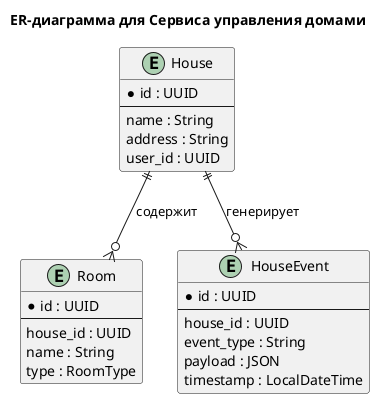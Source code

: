 @startuml

title ER-диаграмма для Сервиса управления домами

entity "House" as H {
  * id : UUID
  --
  name : String
  address : String
  user_id : UUID
}

entity "Room" as R {
  * id : UUID
  --
  house_id : UUID
  name : String
  type : RoomType
}

entity "HouseEvent" as HE {
  * id : UUID
  --
  house_id : UUID
  event_type : String
  payload : JSON
  timestamp : LocalDateTime
}

' Взаимосвязи между сущностями
H ||--o{ R : содержит
H ||--o{ HE : генерирует

@enduml